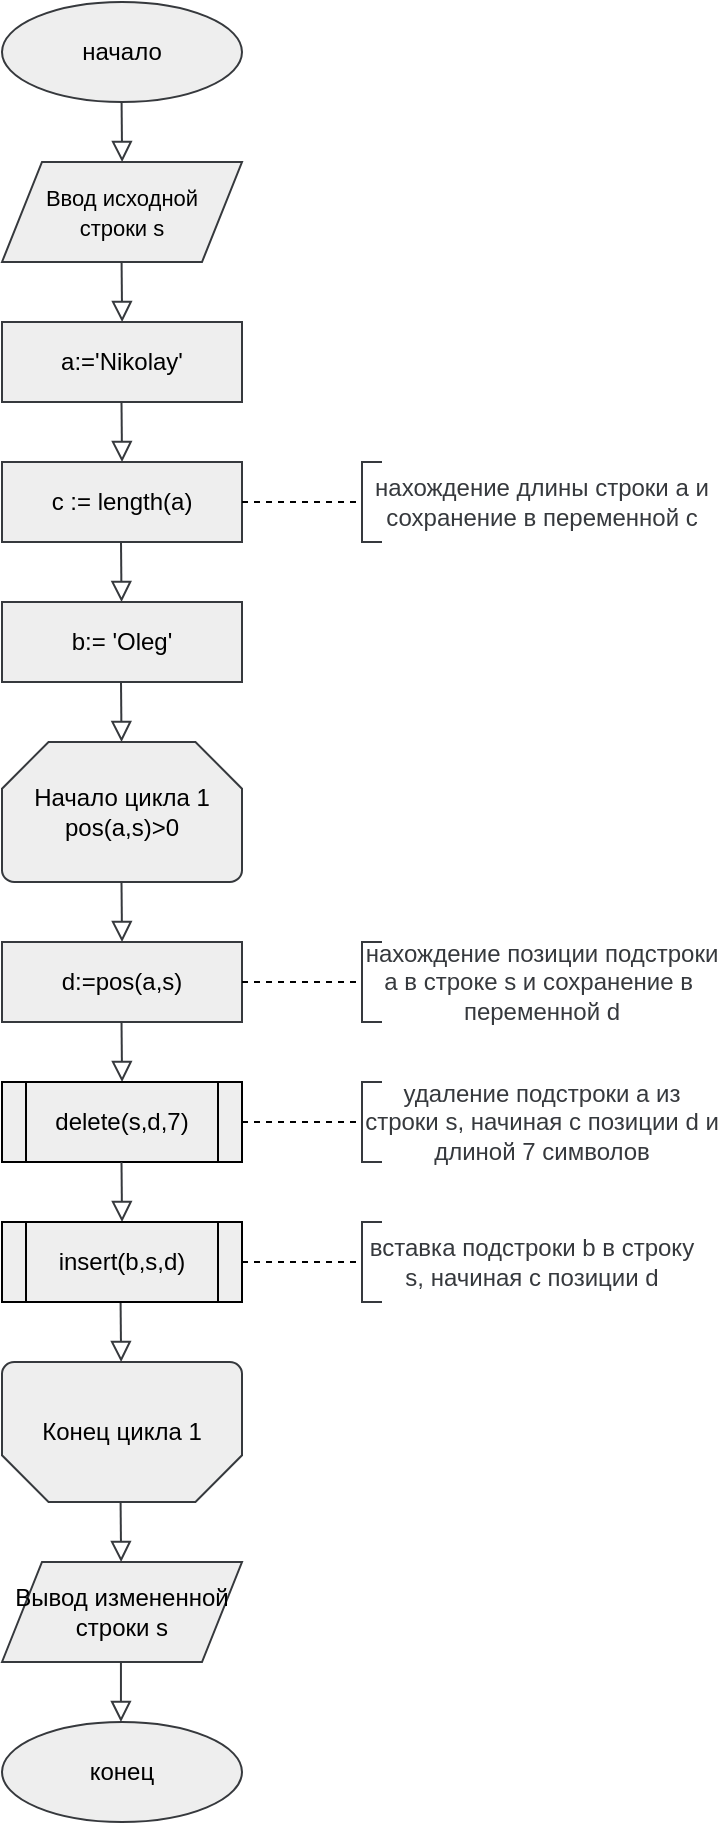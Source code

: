 <mxfile version="22.1.2" type="device">
  <diagram id="C5RBs43oDa-KdzZeNtuy" name="Page-1">
    <mxGraphModel dx="1349" dy="606" grid="1" gridSize="10" guides="1" tooltips="1" connect="1" arrows="1" fold="1" page="1" pageScale="1" pageWidth="827" pageHeight="1169" background="none" math="0" shadow="0">
      <root>
        <mxCell id="WIyWlLk6GJQsqaUBKTNV-0" />
        <mxCell id="WIyWlLk6GJQsqaUBKTNV-1" parent="WIyWlLk6GJQsqaUBKTNV-0" />
        <mxCell id="O6kwRCL_06sW0Yhjf2Mc-2" value="начало" style="ellipse;whiteSpace=wrap;html=1;strokeColor=#36393d;fillColor=#eeeeee;fontColor=#000000;" parent="WIyWlLk6GJQsqaUBKTNV-1" vertex="1">
          <mxGeometry x="-720" y="170" width="120" height="50" as="geometry" />
        </mxCell>
        <mxCell id="CJra_WSzJUt3smpGOyG3-4" value="Начало цикла 1&lt;br&gt;pos(a,s)&amp;gt;0" style="strokeWidth=1;html=1;shape=mxgraph.flowchart.loop_limit;whiteSpace=wrap;strokeColor=#36393d;fillColor=#eeeeee;fontColor=#000000;" parent="WIyWlLk6GJQsqaUBKTNV-1" vertex="1">
          <mxGeometry x="-720" y="540" width="120" height="70" as="geometry" />
        </mxCell>
        <mxCell id="CJra_WSzJUt3smpGOyG3-6" value="" style="rounded=0;html=1;jettySize=auto;orthogonalLoop=1;fontSize=11;endArrow=block;endFill=0;endSize=8;strokeWidth=1;shadow=0;labelBackgroundColor=none;edgeStyle=orthogonalEdgeStyle;strokeColor=#36393d;fillColor=#eeeeee;fontColor=#000000;" parent="WIyWlLk6GJQsqaUBKTNV-1" edge="1">
          <mxGeometry relative="1" as="geometry">
            <mxPoint x="-660.21" y="220" as="sourcePoint" />
            <mxPoint x="-659.94" y="250" as="targetPoint" />
          </mxGeometry>
        </mxCell>
        <mxCell id="Kg9K-jLbq-SvP9runcIR-1" value="" style="rounded=0;html=1;jettySize=auto;orthogonalLoop=1;fontSize=11;endArrow=block;endFill=0;endSize=8;strokeWidth=1;shadow=0;labelBackgroundColor=none;edgeStyle=orthogonalEdgeStyle;strokeColor=#36393d;fillColor=#eeeeee;fontColor=#000000;" parent="WIyWlLk6GJQsqaUBKTNV-1" edge="1">
          <mxGeometry relative="1" as="geometry">
            <mxPoint x="-660.21" y="300" as="sourcePoint" />
            <mxPoint x="-659.94" y="330" as="targetPoint" />
          </mxGeometry>
        </mxCell>
        <mxCell id="Kg9K-jLbq-SvP9runcIR-3" value="" style="rounded=0;html=1;jettySize=auto;orthogonalLoop=1;fontSize=11;endArrow=block;endFill=0;endSize=8;strokeWidth=1;shadow=0;labelBackgroundColor=none;edgeStyle=orthogonalEdgeStyle;strokeColor=#36393d;fillColor=#eeeeee;fontColor=#000000;" parent="WIyWlLk6GJQsqaUBKTNV-1" edge="1">
          <mxGeometry relative="1" as="geometry">
            <mxPoint x="-660.25" y="370" as="sourcePoint" />
            <mxPoint x="-659.98" y="400" as="targetPoint" />
          </mxGeometry>
        </mxCell>
        <mxCell id="Kg9K-jLbq-SvP9runcIR-16" value="Конец цикла 1" style="strokeWidth=1;html=1;shape=mxgraph.flowchart.loop_limit;whiteSpace=wrap;strokeColor=#36393d;fillColor=#eeeeee;fontColor=#000000;direction=west;" parent="WIyWlLk6GJQsqaUBKTNV-1" vertex="1">
          <mxGeometry x="-720" y="850" width="120" height="70" as="geometry" />
        </mxCell>
        <mxCell id="Kg9K-jLbq-SvP9runcIR-18" value="конец" style="ellipse;whiteSpace=wrap;html=1;strokeColor=#36393d;fillColor=#eeeeee;fontColor=#000000;" parent="WIyWlLk6GJQsqaUBKTNV-1" vertex="1">
          <mxGeometry x="-720" y="1030" width="120" height="50" as="geometry" />
        </mxCell>
        <mxCell id="SMtHybRJAJT8ehfguQuV-1" value="&lt;div&gt;&lt;font style=&quot;font-size: 12px;&quot;&gt;a:=&#39;Nikolay&#39;&lt;/font&gt;&lt;/div&gt;" style="rounded=0;whiteSpace=wrap;html=1;strokeColor=#36393d;fillColor=#eeeeee;fontColor=#000000;" parent="WIyWlLk6GJQsqaUBKTNV-1" vertex="1">
          <mxGeometry x="-720" y="330" width="120" height="40" as="geometry" />
        </mxCell>
        <mxCell id="SMtHybRJAJT8ehfguQuV-19" value="Вывод измененной&lt;br&gt;строки s" style="shape=parallelogram;perimeter=parallelogramPerimeter;whiteSpace=wrap;html=1;fixedSize=1;strokeColor=#36393d;fillColor=#eeeeee;fontColor=#000000;" parent="WIyWlLk6GJQsqaUBKTNV-1" vertex="1">
          <mxGeometry x="-720" y="950" width="120" height="50" as="geometry" />
        </mxCell>
        <mxCell id="SMtHybRJAJT8ehfguQuV-20" value="" style="rounded=0;html=1;jettySize=auto;orthogonalLoop=1;fontSize=11;endArrow=block;endFill=0;endSize=8;strokeWidth=1;shadow=0;labelBackgroundColor=none;edgeStyle=orthogonalEdgeStyle;strokeColor=#36393d;fillColor=#eeeeee;fontColor=#000000;" parent="WIyWlLk6GJQsqaUBKTNV-1" edge="1">
          <mxGeometry relative="1" as="geometry">
            <mxPoint x="-660.53" y="1000" as="sourcePoint" />
            <mxPoint x="-660.53" y="1030" as="targetPoint" />
          </mxGeometry>
        </mxCell>
        <mxCell id="kn3eDTNyuo5gu1RkgG4t-2" value="" style="strokeWidth=1;html=1;shape=mxgraph.flowchart.annotation_1;align=left;pointerEvents=1;direction=east;strokeColor=#36393d;" parent="WIyWlLk6GJQsqaUBKTNV-1" vertex="1">
          <mxGeometry x="-540" y="780" width="10" height="40" as="geometry" />
        </mxCell>
        <mxCell id="kn3eDTNyuo5gu1RkgG4t-3" value="вставка подстроки b в строку s, начиная с позиции d" style="text;html=1;strokeColor=none;fillColor=none;align=center;verticalAlign=middle;whiteSpace=wrap;rounded=0;fontColor=#36393d;" parent="WIyWlLk6GJQsqaUBKTNV-1" vertex="1">
          <mxGeometry x="-540" y="785" width="170" height="30" as="geometry" />
        </mxCell>
        <mxCell id="2xioK6IHDwXSdCJLh5u1-2" value="" style="rounded=0;html=1;jettySize=auto;orthogonalLoop=1;fontSize=11;endArrow=block;endFill=0;endSize=8;strokeWidth=1;shadow=0;labelBackgroundColor=none;edgeStyle=orthogonalEdgeStyle;strokeColor=#36393d;fillColor=#eeeeee;fontColor=#000000;" parent="WIyWlLk6GJQsqaUBKTNV-1" edge="1">
          <mxGeometry relative="1" as="geometry">
            <mxPoint x="-660.25" y="610" as="sourcePoint" />
            <mxPoint x="-659.98" y="640" as="targetPoint" />
          </mxGeometry>
        </mxCell>
        <mxCell id="2xioK6IHDwXSdCJLh5u1-3" value="&lt;span style=&quot;font-size: 11px;&quot;&gt;Ввод исходной&lt;br&gt;строки s&lt;/span&gt;" style="shape=parallelogram;perimeter=parallelogramPerimeter;whiteSpace=wrap;html=1;fixedSize=1;strokeColor=#36393d;fillColor=#eeeeee;fontColor=#000000;" parent="WIyWlLk6GJQsqaUBKTNV-1" vertex="1">
          <mxGeometry x="-720" y="250" width="120" height="50" as="geometry" />
        </mxCell>
        <mxCell id="2xioK6IHDwXSdCJLh5u1-5" value="" style="rounded=0;html=1;jettySize=auto;orthogonalLoop=1;fontSize=11;endArrow=block;endFill=0;endSize=8;strokeWidth=1;shadow=0;labelBackgroundColor=none;edgeStyle=orthogonalEdgeStyle;strokeColor=#36393d;fillColor=#eeeeee;fontColor=#000000;" parent="WIyWlLk6GJQsqaUBKTNV-1" edge="1">
          <mxGeometry relative="1" as="geometry">
            <mxPoint x="-660.24" y="680" as="sourcePoint" />
            <mxPoint x="-659.97" y="710" as="targetPoint" />
          </mxGeometry>
        </mxCell>
        <mxCell id="2xioK6IHDwXSdCJLh5u1-9" value="" style="rounded=0;html=1;jettySize=auto;orthogonalLoop=1;fontSize=11;endArrow=block;endFill=0;endSize=8;strokeWidth=1;shadow=0;labelBackgroundColor=none;edgeStyle=orthogonalEdgeStyle;strokeColor=#36393d;fillColor=#eeeeee;fontColor=#000000;" parent="WIyWlLk6GJQsqaUBKTNV-1" edge="1">
          <mxGeometry relative="1" as="geometry">
            <mxPoint x="-660.71" y="820" as="sourcePoint" />
            <mxPoint x="-660.44" y="850" as="targetPoint" />
          </mxGeometry>
        </mxCell>
        <mxCell id="2xioK6IHDwXSdCJLh5u1-13" value="d:=pos(a,s)" style="rounded=0;whiteSpace=wrap;html=1;strokeColor=#36393d;fillColor=#eeeeee;fontColor=#000000;" parent="WIyWlLk6GJQsqaUBKTNV-1" vertex="1">
          <mxGeometry x="-720" y="640" width="120" height="40" as="geometry" />
        </mxCell>
        <mxCell id="2xioK6IHDwXSdCJLh5u1-16" value="" style="rounded=0;html=1;jettySize=auto;orthogonalLoop=1;fontSize=11;endArrow=block;endFill=0;endSize=8;strokeWidth=1;shadow=0;labelBackgroundColor=none;edgeStyle=orthogonalEdgeStyle;strokeColor=#36393d;fillColor=#eeeeee;fontColor=#000000;" parent="WIyWlLk6GJQsqaUBKTNV-1" edge="1">
          <mxGeometry relative="1" as="geometry">
            <mxPoint x="-660.71" y="920" as="sourcePoint" />
            <mxPoint x="-660.44" y="950" as="targetPoint" />
          </mxGeometry>
        </mxCell>
        <mxCell id="igNxfUoESS7doEl0TZz6-0" value="delete(s,d,7)" style="shape=process;whiteSpace=wrap;html=1;backgroundOutline=1;fillColor=#eeeeee;" parent="WIyWlLk6GJQsqaUBKTNV-1" vertex="1">
          <mxGeometry x="-720" y="710" width="120" height="40" as="geometry" />
        </mxCell>
        <mxCell id="igNxfUoESS7doEl0TZz6-1" value="" style="rounded=0;html=1;jettySize=auto;orthogonalLoop=1;fontSize=11;endArrow=block;endFill=0;endSize=8;strokeWidth=1;shadow=0;labelBackgroundColor=none;edgeStyle=orthogonalEdgeStyle;strokeColor=#36393d;fillColor=#eeeeee;fontColor=#000000;" parent="WIyWlLk6GJQsqaUBKTNV-1" edge="1">
          <mxGeometry relative="1" as="geometry">
            <mxPoint x="-660.25" y="750" as="sourcePoint" />
            <mxPoint x="-659.98" y="780" as="targetPoint" />
          </mxGeometry>
        </mxCell>
        <mxCell id="igNxfUoESS7doEl0TZz6-2" value="insert(b,s,d)" style="shape=process;whiteSpace=wrap;html=1;backgroundOutline=1;fillColor=#eeeeee;" parent="WIyWlLk6GJQsqaUBKTNV-1" vertex="1">
          <mxGeometry x="-720" y="780" width="120" height="40" as="geometry" />
        </mxCell>
        <mxCell id="igNxfUoESS7doEl0TZz6-3" value="" style="endArrow=none;dashed=1;html=1;rounded=0;exitX=1;exitY=0.5;exitDx=0;exitDy=0;entryX=0;entryY=0.5;entryDx=0;entryDy=0;" parent="WIyWlLk6GJQsqaUBKTNV-1" source="igNxfUoESS7doEl0TZz6-2" target="kn3eDTNyuo5gu1RkgG4t-3" edge="1">
          <mxGeometry width="50" height="50" relative="1" as="geometry">
            <mxPoint x="-480" y="900" as="sourcePoint" />
            <mxPoint x="-430" y="850" as="targetPoint" />
          </mxGeometry>
        </mxCell>
        <mxCell id="pQWmkz21Sc7zjETpaTld-0" value="&lt;div&gt;&lt;span style=&quot;background-color: initial;&quot;&gt;&lt;font style=&quot;font-size: 12px;&quot;&gt;c := length(a)&lt;/font&gt;&lt;/span&gt;&lt;/div&gt;" style="rounded=0;whiteSpace=wrap;html=1;strokeColor=#36393d;fillColor=#eeeeee;fontColor=#000000;" parent="WIyWlLk6GJQsqaUBKTNV-1" vertex="1">
          <mxGeometry x="-720" y="400" width="120" height="40" as="geometry" />
        </mxCell>
        <mxCell id="pQWmkz21Sc7zjETpaTld-1" value="&lt;div&gt;&lt;span style=&quot;background-color: initial;&quot;&gt;&lt;font style=&quot;font-size: 12px;&quot;&gt;b:= &#39;Oleg&#39;&lt;/font&gt;&lt;/span&gt;&lt;br&gt;&lt;/div&gt;" style="rounded=0;whiteSpace=wrap;html=1;strokeColor=#36393d;fillColor=#eeeeee;fontColor=#000000;" parent="WIyWlLk6GJQsqaUBKTNV-1" vertex="1">
          <mxGeometry x="-720" y="470" width="120" height="40" as="geometry" />
        </mxCell>
        <mxCell id="pQWmkz21Sc7zjETpaTld-2" value="" style="rounded=0;html=1;jettySize=auto;orthogonalLoop=1;fontSize=11;endArrow=block;endFill=0;endSize=8;strokeWidth=1;shadow=0;labelBackgroundColor=none;edgeStyle=orthogonalEdgeStyle;strokeColor=#36393d;fillColor=#eeeeee;fontColor=#000000;" parent="WIyWlLk6GJQsqaUBKTNV-1" edge="1">
          <mxGeometry relative="1" as="geometry">
            <mxPoint x="-660.5" y="440" as="sourcePoint" />
            <mxPoint x="-660.23" y="470" as="targetPoint" />
          </mxGeometry>
        </mxCell>
        <mxCell id="pQWmkz21Sc7zjETpaTld-4" value="" style="rounded=0;html=1;jettySize=auto;orthogonalLoop=1;fontSize=11;endArrow=block;endFill=0;endSize=8;strokeWidth=1;shadow=0;labelBackgroundColor=none;edgeStyle=orthogonalEdgeStyle;strokeColor=#36393d;fillColor=#eeeeee;fontColor=#000000;" parent="WIyWlLk6GJQsqaUBKTNV-1" edge="1">
          <mxGeometry relative="1" as="geometry">
            <mxPoint x="-660.5" y="510" as="sourcePoint" />
            <mxPoint x="-660.23" y="540" as="targetPoint" />
          </mxGeometry>
        </mxCell>
        <mxCell id="pQWmkz21Sc7zjETpaTld-5" value="" style="strokeWidth=1;html=1;shape=mxgraph.flowchart.annotation_1;align=left;pointerEvents=1;direction=east;strokeColor=#36393d;" parent="WIyWlLk6GJQsqaUBKTNV-1" vertex="1">
          <mxGeometry x="-540" y="400" width="10" height="40" as="geometry" />
        </mxCell>
        <mxCell id="pQWmkz21Sc7zjETpaTld-6" value="нахождение длины строки a и сохранение в переменной c" style="text;html=1;strokeColor=none;fillColor=none;align=center;verticalAlign=middle;whiteSpace=wrap;rounded=0;fontColor=#36393d;" parent="WIyWlLk6GJQsqaUBKTNV-1" vertex="1">
          <mxGeometry x="-540" y="405" width="180" height="30" as="geometry" />
        </mxCell>
        <mxCell id="pQWmkz21Sc7zjETpaTld-7" value="" style="endArrow=none;dashed=1;html=1;rounded=0;exitX=1;exitY=0.5;exitDx=0;exitDy=0;entryX=0;entryY=0.5;entryDx=0;entryDy=0;" parent="WIyWlLk6GJQsqaUBKTNV-1" target="pQWmkz21Sc7zjETpaTld-6" edge="1">
          <mxGeometry width="50" height="50" relative="1" as="geometry">
            <mxPoint x="-600" y="420" as="sourcePoint" />
            <mxPoint x="-430" y="470" as="targetPoint" />
          </mxGeometry>
        </mxCell>
        <mxCell id="pQWmkz21Sc7zjETpaTld-8" value="" style="strokeWidth=1;html=1;shape=mxgraph.flowchart.annotation_1;align=left;pointerEvents=1;direction=east;strokeColor=#36393d;" parent="WIyWlLk6GJQsqaUBKTNV-1" vertex="1">
          <mxGeometry x="-540" y="710" width="10" height="40" as="geometry" />
        </mxCell>
        <mxCell id="pQWmkz21Sc7zjETpaTld-9" value="удаление подстроки a из строки s,&amp;nbsp;начиная с позиции d и длиной 7 символов" style="text;html=1;strokeColor=none;fillColor=none;align=center;verticalAlign=middle;whiteSpace=wrap;rounded=0;fontColor=#36393d;" parent="WIyWlLk6GJQsqaUBKTNV-1" vertex="1">
          <mxGeometry x="-540" y="715" width="180" height="30" as="geometry" />
        </mxCell>
        <mxCell id="pQWmkz21Sc7zjETpaTld-10" value="" style="endArrow=none;dashed=1;html=1;rounded=0;exitX=1;exitY=0.5;exitDx=0;exitDy=0;entryX=0;entryY=0.5;entryDx=0;entryDy=0;" parent="WIyWlLk6GJQsqaUBKTNV-1" target="pQWmkz21Sc7zjETpaTld-9" edge="1">
          <mxGeometry width="50" height="50" relative="1" as="geometry">
            <mxPoint x="-600" y="730" as="sourcePoint" />
            <mxPoint x="-430" y="780" as="targetPoint" />
          </mxGeometry>
        </mxCell>
        <mxCell id="QTe4XCd0i1Ao6SqZOqTW-0" value="" style="strokeWidth=1;html=1;shape=mxgraph.flowchart.annotation_1;align=left;pointerEvents=1;direction=east;strokeColor=#36393d;" parent="WIyWlLk6GJQsqaUBKTNV-1" vertex="1">
          <mxGeometry x="-540" y="640" width="10" height="40" as="geometry" />
        </mxCell>
        <mxCell id="QTe4XCd0i1Ao6SqZOqTW-1" value="нахождение позиции подстроки&lt;br&gt;a в строке s и сохранение в&amp;nbsp;&lt;br&gt;переменной d" style="text;html=1;strokeColor=none;fillColor=none;align=center;verticalAlign=middle;whiteSpace=wrap;rounded=0;fontColor=#36393d;" parent="WIyWlLk6GJQsqaUBKTNV-1" vertex="1">
          <mxGeometry x="-540" y="645" width="180" height="30" as="geometry" />
        </mxCell>
        <mxCell id="QTe4XCd0i1Ao6SqZOqTW-2" value="" style="endArrow=none;dashed=1;html=1;rounded=0;exitX=1;exitY=0.5;exitDx=0;exitDy=0;entryX=0;entryY=0.5;entryDx=0;entryDy=0;" parent="WIyWlLk6GJQsqaUBKTNV-1" target="QTe4XCd0i1Ao6SqZOqTW-1" edge="1">
          <mxGeometry width="50" height="50" relative="1" as="geometry">
            <mxPoint x="-600" y="660" as="sourcePoint" />
            <mxPoint x="-430" y="710" as="targetPoint" />
          </mxGeometry>
        </mxCell>
      </root>
    </mxGraphModel>
  </diagram>
</mxfile>
